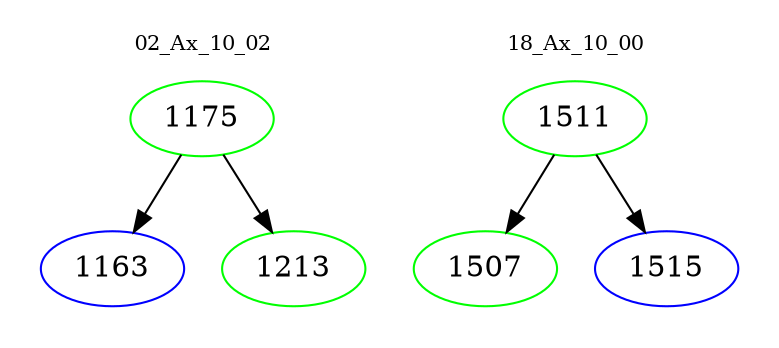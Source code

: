digraph{
subgraph cluster_0 {
color = white
label = "02_Ax_10_02";
fontsize=10;
T0_1175 [label="1175", color="green"]
T0_1175 -> T0_1163 [color="black"]
T0_1163 [label="1163", color="blue"]
T0_1175 -> T0_1213 [color="black"]
T0_1213 [label="1213", color="green"]
}
subgraph cluster_1 {
color = white
label = "18_Ax_10_00";
fontsize=10;
T1_1511 [label="1511", color="green"]
T1_1511 -> T1_1507 [color="black"]
T1_1507 [label="1507", color="green"]
T1_1511 -> T1_1515 [color="black"]
T1_1515 [label="1515", color="blue"]
}
}
